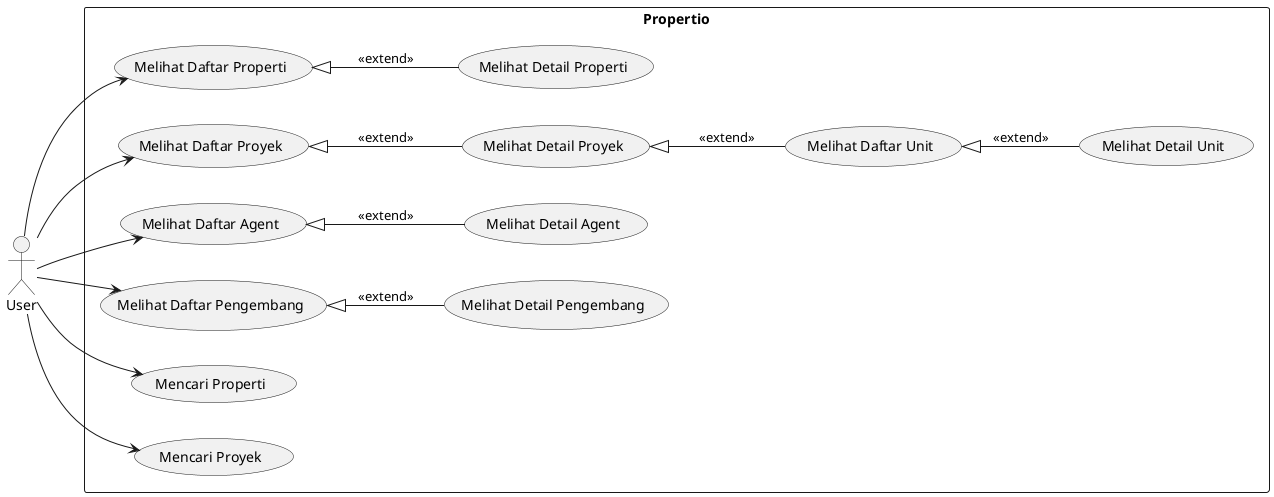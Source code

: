 @startuml
'https://plantuml.com/use-case-diagram

left to right direction

actor User

rectangle Propertio {
    usecase DaftarProperti as (Melihat Daftar Properti)
    usecase DaftarProyek as (Melihat Daftar Proyek)
    usecase DaftarUnit as (Melihat Daftar Unit)
    usecase DaftarAgent as (Melihat Daftar Agent)
    usecase DaftarPengembang as (Melihat Daftar Pengembang)
    usecase SearchProperty as (Mencari Properti)
    usecase SearchProyek as (Mencari Proyek)
    usecase DetailProperti as (Melihat Detail Properti)
    usecase DetailProyek as (Melihat Detail Proyek)
    usecase DetailUnit as (Melihat Detail Unit)
    usecase DetailAgent as (Melihat Detail Agent)
    usecase DetailPengembang as (Melihat Detail Pengembang)
}

User --> DaftarProperti
User --> DaftarProyek
User --> DaftarAgent
User --> DaftarPengembang
User --> SearchProperty
User --> SearchProyek
DaftarProperti <|-- DetailProperti : <<extend>>
DaftarProyek <|-- DetailProyek : <<extend>>
DetailProyek <|-- DaftarUnit : <<extend>>
DaftarUnit <|-- DetailUnit : <<extend>>
DaftarAgent <|-- DetailAgent : <<extend>>
DaftarPengembang <|-- DetailPengembang : <<extend>>
@enduml